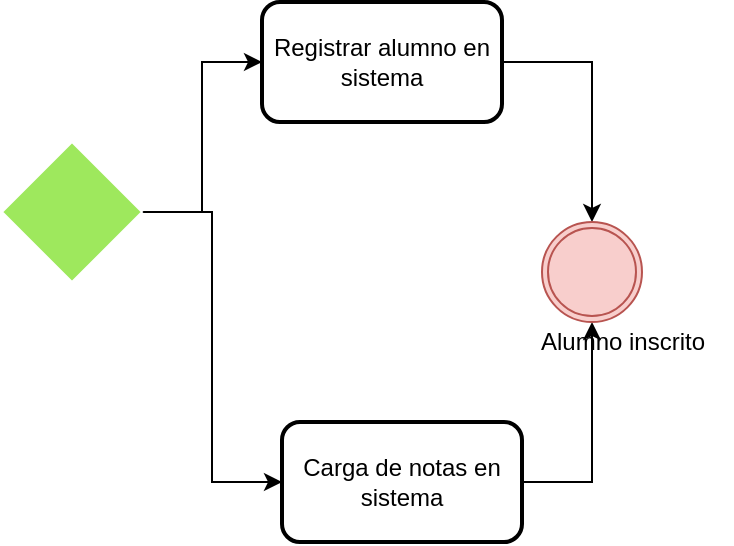 <mxfile version="20.8.16" type="device"><diagram name="Página-1" id="kmeeJUgvPo0UusCO88Mz"><mxGraphModel dx="1114" dy="583" grid="1" gridSize="10" guides="1" tooltips="1" connect="1" arrows="1" fold="1" page="1" pageScale="1" pageWidth="827" pageHeight="1169" math="0" shadow="0"><root><mxCell id="0"/><mxCell id="1" parent="0"/><mxCell id="WpX7AhnMX4m-z95BvgVb-7" style="edgeStyle=orthogonalEdgeStyle;rounded=0;orthogonalLoop=1;jettySize=auto;html=1;" edge="1" parent="1" source="WpX7AhnMX4m-z95BvgVb-2" target="WpX7AhnMX4m-z95BvgVb-4"><mxGeometry relative="1" as="geometry"/></mxCell><mxCell id="WpX7AhnMX4m-z95BvgVb-2" value="Registrar alumno en sistema" style="rounded=1;whiteSpace=wrap;html=1;strokeWidth=2;" vertex="1" parent="1"><mxGeometry x="370" y="260" width="120" height="60" as="geometry"/></mxCell><mxCell id="WpX7AhnMX4m-z95BvgVb-9" style="edgeStyle=orthogonalEdgeStyle;rounded=0;orthogonalLoop=1;jettySize=auto;html=1;entryX=0.5;entryY=1;entryDx=0;entryDy=0;entryPerimeter=0;" edge="1" parent="1" source="WpX7AhnMX4m-z95BvgVb-3" target="WpX7AhnMX4m-z95BvgVb-4"><mxGeometry relative="1" as="geometry"/></mxCell><mxCell id="WpX7AhnMX4m-z95BvgVb-3" value="Carga de notas en sistema" style="rounded=1;whiteSpace=wrap;html=1;strokeWidth=2;" vertex="1" parent="1"><mxGeometry x="380" y="470" width="120" height="60" as="geometry"/></mxCell><mxCell id="WpX7AhnMX4m-z95BvgVb-4" value="" style="points=[[0.145,0.145,0],[0.5,0,0],[0.855,0.145,0],[1,0.5,0],[0.855,0.855,0],[0.5,1,0],[0.145,0.855,0],[0,0.5,0]];shape=mxgraph.bpmn.event;html=1;verticalLabelPosition=bottom;labelBackgroundColor=#ffffff;verticalAlign=top;align=center;perimeter=ellipsePerimeter;outlineConnect=0;aspect=fixed;outline=throwing;symbol=general;strokeColor=#b85450;strokeWidth=1;fillColor=#f8cecc;" vertex="1" parent="1"><mxGeometry x="510" y="370" width="50" height="50" as="geometry"/></mxCell><mxCell id="WpX7AhnMX4m-z95BvgVb-6" style="edgeStyle=orthogonalEdgeStyle;rounded=0;orthogonalLoop=1;jettySize=auto;html=1;entryX=0;entryY=0.5;entryDx=0;entryDy=0;" edge="1" parent="1" source="WpX7AhnMX4m-z95BvgVb-5" target="WpX7AhnMX4m-z95BvgVb-2"><mxGeometry relative="1" as="geometry"/></mxCell><mxCell id="WpX7AhnMX4m-z95BvgVb-8" style="edgeStyle=orthogonalEdgeStyle;rounded=0;orthogonalLoop=1;jettySize=auto;html=1;entryX=0;entryY=0.5;entryDx=0;entryDy=0;" edge="1" parent="1" source="WpX7AhnMX4m-z95BvgVb-5" target="WpX7AhnMX4m-z95BvgVb-3"><mxGeometry relative="1" as="geometry"/></mxCell><mxCell id="WpX7AhnMX4m-z95BvgVb-5" value="" style="rhombus;whiteSpace=wrap;html=1;strokeColor=#ffffff;strokeWidth=1;fillColor=#9EE85D;" vertex="1" parent="1"><mxGeometry x="240" y="330" width="70" height="70" as="geometry"/></mxCell><mxCell id="WpX7AhnMX4m-z95BvgVb-10" value="Alumno inscrito" style="text;html=1;align=center;verticalAlign=middle;resizable=0;points=[];autosize=1;strokeColor=none;fillColor=none;" vertex="1" parent="1"><mxGeometry x="495" y="415" width="110" height="30" as="geometry"/></mxCell></root></mxGraphModel></diagram></mxfile>